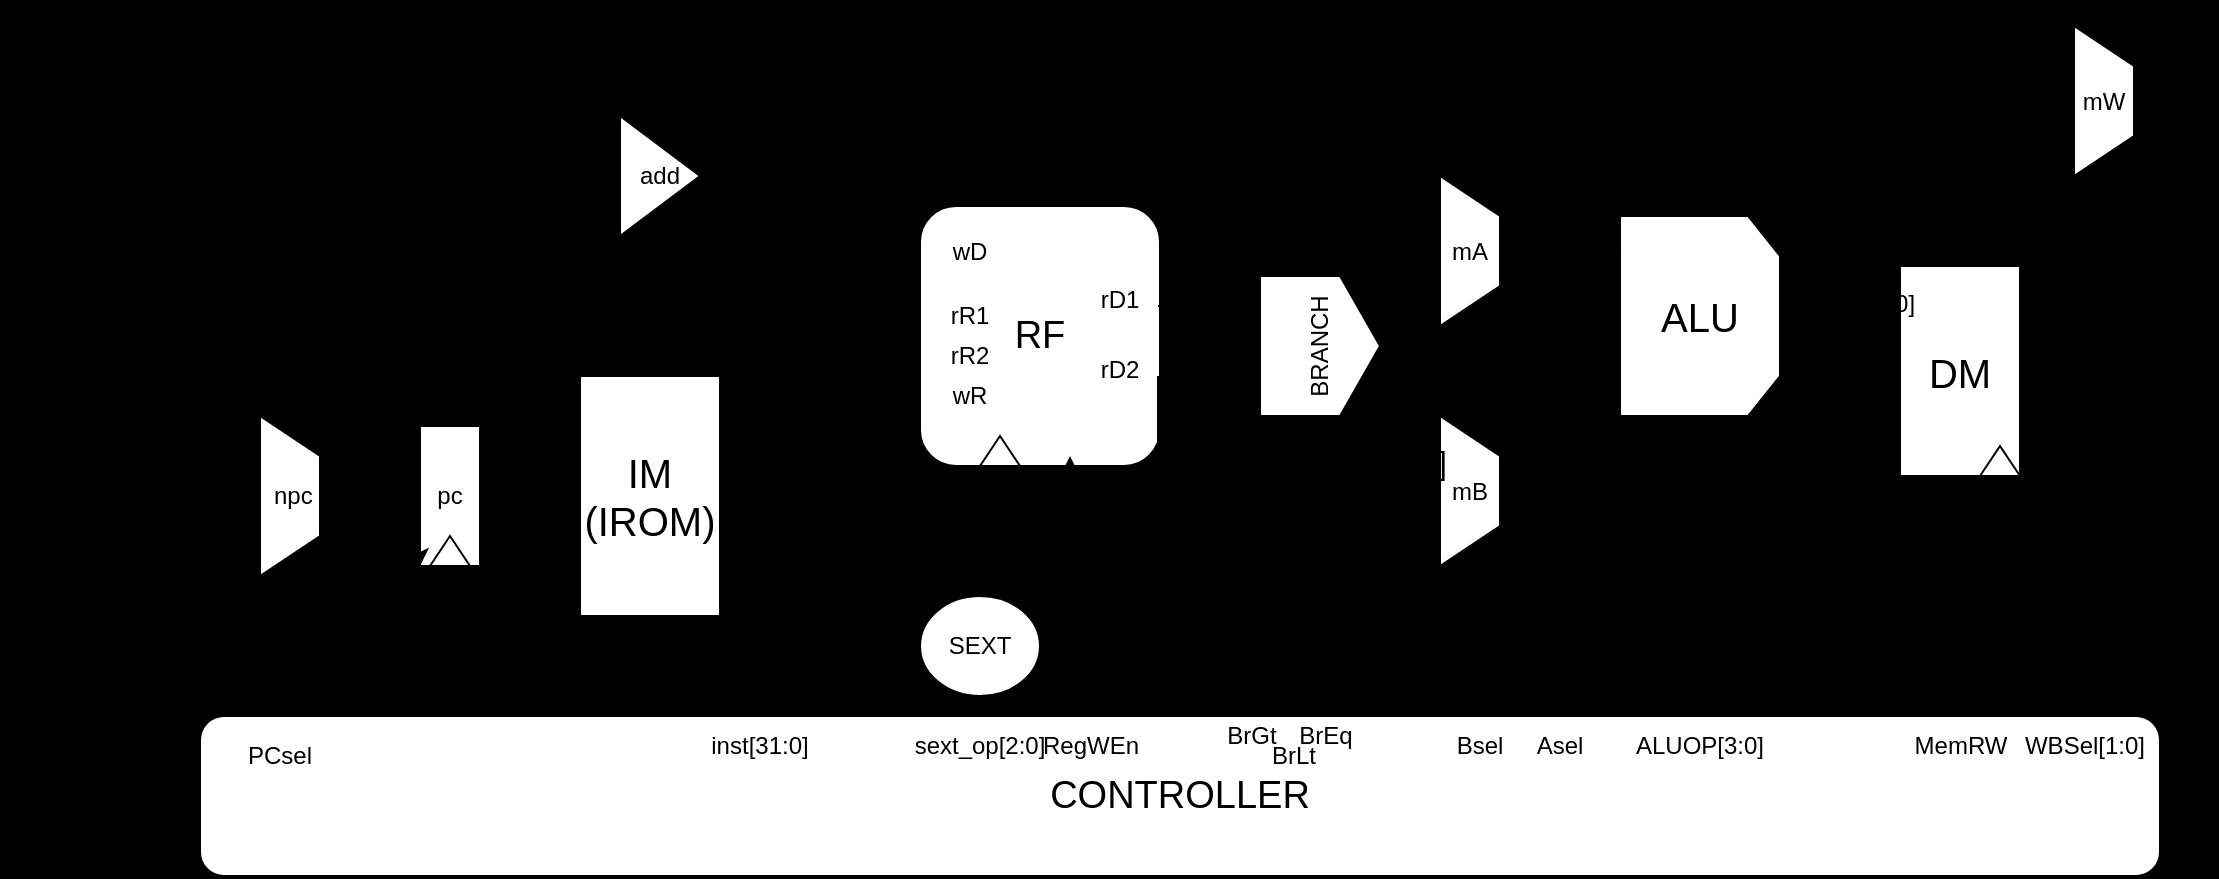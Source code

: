 <mxfile>
    <diagram id="o2puwUGjfyMfg6W-QxOe" name="第 1 页">
        <mxGraphModel dx="1316" dy="486" grid="1" gridSize="10" guides="1" tooltips="1" connect="1" arrows="1" fold="1" page="1" pageScale="1" pageWidth="827" pageHeight="1169" background="#000000" math="0" shadow="0">
            <root>
                <mxCell id="0"/>
                <mxCell id="1" parent="0"/>
                <mxCell id="12" style="edgeStyle=orthogonalEdgeStyle;html=1;fontSize=12;" parent="1" source="2" edge="1">
                    <mxGeometry relative="1" as="geometry">
                        <mxPoint x="270" y="750" as="targetPoint"/>
                        <Array as="points">
                            <mxPoint x="200" y="840"/>
                        </Array>
                    </mxGeometry>
                </mxCell>
                <mxCell id="27" style="edgeStyle=orthogonalEdgeStyle;html=1;fontSize=12;" parent="1" source="2" edge="1">
                    <mxGeometry relative="1" as="geometry">
                        <mxPoint x="270" y="770" as="targetPoint"/>
                        <Array as="points">
                            <mxPoint x="200" y="840"/>
                            <mxPoint x="200" y="770"/>
                        </Array>
                    </mxGeometry>
                </mxCell>
                <mxCell id="28" style="edgeStyle=orthogonalEdgeStyle;html=1;fontSize=12;" parent="1" source="2" edge="1">
                    <mxGeometry relative="1" as="geometry">
                        <mxPoint x="270" y="790" as="targetPoint"/>
                        <Array as="points">
                            <mxPoint x="200" y="840"/>
                            <mxPoint x="200" y="790"/>
                        </Array>
                    </mxGeometry>
                </mxCell>
                <mxCell id="29" style="edgeStyle=orthogonalEdgeStyle;html=1;fontSize=12;" parent="1" source="2" edge="1">
                    <mxGeometry relative="1" as="geometry">
                        <mxPoint x="270" y="920" as="targetPoint"/>
                        <Array as="points">
                            <mxPoint x="200" y="840"/>
                            <mxPoint x="200" y="920"/>
                        </Array>
                    </mxGeometry>
                </mxCell>
                <mxCell id="2" value="&lt;font style=&quot;font-size: 20px&quot;&gt;IM&lt;br&gt;(IROM)&lt;br&gt;&lt;/font&gt;" style="rounded=0;whiteSpace=wrap;html=1;" parent="1" vertex="1">
                    <mxGeometry x="100" y="780" width="70" height="120" as="geometry"/>
                </mxCell>
                <mxCell id="18" style="edgeStyle=none;html=1;entryX=0;entryY=0.5;entryDx=0;entryDy=0;fontSize=12;" parent="1" source="3" target="2" edge="1">
                    <mxGeometry relative="1" as="geometry"/>
                </mxCell>
                <mxCell id="3" value="pc" style="rounded=0;whiteSpace=wrap;html=1;" parent="1" vertex="1">
                    <mxGeometry x="20" y="805" width="30" height="70" as="geometry"/>
                </mxCell>
                <mxCell id="6" value="&lt;span style=&quot;font-size: 12px&quot;&gt;addr&lt;/span&gt;" style="text;html=1;align=center;verticalAlign=middle;resizable=0;points=[];autosize=1;strokeColor=none;fillColor=none;fontSize=20;" parent="1" vertex="1">
                    <mxGeometry x="60" y="840" width="40" height="30" as="geometry"/>
                </mxCell>
                <mxCell id="7" value="&lt;font style=&quot;font-size: 19px&quot;&gt;CONTROLLER&lt;/font&gt;" style="rounded=1;whiteSpace=wrap;html=1;fontSize=12;" parent="1" vertex="1">
                    <mxGeometry x="-90" y="950" width="980" height="80" as="geometry"/>
                </mxCell>
                <mxCell id="10" value="" style="endArrow=classic;html=1;fontSize=12;" parent="1" target="24" edge="1">
                    <mxGeometry width="50" height="50" relative="1" as="geometry">
                        <mxPoint x="192" y="840" as="sourcePoint"/>
                        <mxPoint x="240" y="780" as="targetPoint"/>
                        <Array as="points">
                            <mxPoint x="192" y="860"/>
                        </Array>
                    </mxGeometry>
                </mxCell>
                <mxCell id="17" style="edgeStyle=none;html=1;exitX=0;exitY=0.25;exitDx=0;exitDy=0;entryX=0;entryY=1;entryDx=0;entryDy=0;fontSize=12;" parent="1" source="3" target="3" edge="1">
                    <mxGeometry relative="1" as="geometry"/>
                </mxCell>
                <mxCell id="19" value="" style="endArrow=classic;html=1;fontSize=12;edgeStyle=orthogonalEdgeStyle;exitX=0.485;exitY=0;exitDx=0;exitDy=0;exitPerimeter=0;entryX=0;entryY=0.75;entryDx=0;entryDy=0;" parent="1" source="6" target="21" edge="1">
                    <mxGeometry width="50" height="50" relative="1" as="geometry">
                        <mxPoint x="79.41" y="835" as="sourcePoint"/>
                        <mxPoint x="79" y="690" as="targetPoint"/>
                    </mxGeometry>
                </mxCell>
                <mxCell id="81" style="edgeStyle=orthogonalEdgeStyle;html=1;fontSize=12;entryX=0.75;entryY=1;entryDx=0;entryDy=0;exitX=1;exitY=0.5;exitDx=0;exitDy=0;" parent="1" source="21" target="69" edge="1">
                    <mxGeometry relative="1" as="geometry">
                        <mxPoint x="-120" y="860" as="targetPoint"/>
                        <Array as="points">
                            <mxPoint x="190" y="680"/>
                            <mxPoint x="190" y="620"/>
                            <mxPoint x="-100" y="620"/>
                            <mxPoint x="-100" y="860"/>
                        </Array>
                    </mxGeometry>
                </mxCell>
                <mxCell id="21" value="add" style="triangle;whiteSpace=wrap;html=1;fontSize=12;" parent="1" vertex="1">
                    <mxGeometry x="120" y="650" width="40" height="60" as="geometry"/>
                </mxCell>
                <mxCell id="22" value="" style="endArrow=classic;html=1;fontSize=12;" parent="1" edge="1">
                    <mxGeometry width="50" height="50" relative="1" as="geometry">
                        <mxPoint x="80" y="670" as="sourcePoint"/>
                        <mxPoint x="120" y="670" as="targetPoint"/>
                    </mxGeometry>
                </mxCell>
                <mxCell id="23" value="+4" style="text;html=1;align=center;verticalAlign=middle;resizable=0;points=[];autosize=1;strokeColor=none;fillColor=none;fontSize=12;" parent="1" vertex="1">
                    <mxGeometry x="90" y="650" width="30" height="20" as="geometry"/>
                </mxCell>
                <mxCell id="24" value="inst[31:0]" style="text;html=1;strokeColor=none;fillColor=none;align=center;verticalAlign=middle;whiteSpace=wrap;rounded=0;fontSize=12;" parent="1" vertex="1">
                    <mxGeometry x="160" y="950" width="60" height="30" as="geometry"/>
                </mxCell>
                <mxCell id="25" value="" style="endArrow=classic;html=1;fontSize=12;entryX=1;entryY=0.5;entryDx=0;entryDy=0;" parent="1" target="69" edge="1">
                    <mxGeometry width="50" height="50" relative="1" as="geometry">
                        <mxPoint x="-45" y="950" as="sourcePoint"/>
                        <mxPoint x="40" y="875" as="targetPoint"/>
                    </mxGeometry>
                </mxCell>
                <mxCell id="26" value="PCsel" style="text;html=1;strokeColor=none;fillColor=none;align=center;verticalAlign=middle;whiteSpace=wrap;rounded=0;fontSize=12;" parent="1" vertex="1">
                    <mxGeometry x="-80" y="955" width="60" height="30" as="geometry"/>
                </mxCell>
                <mxCell id="33" style="edgeStyle=orthogonalEdgeStyle;html=1;fontSize=12;entryX=0.75;entryY=1;entryDx=0;entryDy=0;" parent="1" source="30" target="67" edge="1">
                    <mxGeometry relative="1" as="geometry">
                        <mxPoint x="510" y="870" as="targetPoint"/>
                        <Array as="points">
                            <mxPoint x="510" y="915"/>
                            <mxPoint x="510" y="856"/>
                        </Array>
                    </mxGeometry>
                </mxCell>
                <mxCell id="30" value="SEXT" style="ellipse;whiteSpace=wrap;html=1;fontSize=12;" parent="1" vertex="1">
                    <mxGeometry x="270" y="890" width="60" height="50" as="geometry"/>
                </mxCell>
                <mxCell id="31" value="" style="endArrow=classic;html=1;fontSize=12;exitX=0.5;exitY=0;exitDx=0;exitDy=0;" parent="1" source="32" edge="1">
                    <mxGeometry width="50" height="50" relative="1" as="geometry">
                        <mxPoint x="250" y="990" as="sourcePoint"/>
                        <mxPoint x="300" y="940" as="targetPoint"/>
                    </mxGeometry>
                </mxCell>
                <mxCell id="32" value="sext_op[2:0]" style="text;html=1;strokeColor=none;fillColor=none;align=center;verticalAlign=middle;whiteSpace=wrap;rounded=0;fontSize=12;" parent="1" vertex="1">
                    <mxGeometry x="270" y="950" width="60" height="30" as="geometry"/>
                </mxCell>
                <mxCell id="34" value="Imm[31:0]" style="text;html=1;align=center;verticalAlign=middle;resizable=0;points=[];autosize=1;strokeColor=none;fillColor=none;fontSize=12;" parent="1" vertex="1">
                    <mxGeometry x="345" y="900" width="70" height="20" as="geometry"/>
                </mxCell>
                <mxCell id="35" value="&lt;font style=&quot;font-size: 19px&quot;&gt;RF&lt;/font&gt;" style="rounded=1;whiteSpace=wrap;html=1;fontSize=12;" parent="1" vertex="1">
                    <mxGeometry x="270" y="695" width="120" height="130" as="geometry"/>
                </mxCell>
                <mxCell id="36" value="rR1" style="text;html=1;strokeColor=none;fillColor=none;align=center;verticalAlign=middle;whiteSpace=wrap;rounded=0;fontSize=12;" parent="1" vertex="1">
                    <mxGeometry x="270" y="740" width="50" height="20" as="geometry"/>
                </mxCell>
                <mxCell id="37" value="rR2" style="text;html=1;strokeColor=none;fillColor=none;align=center;verticalAlign=middle;whiteSpace=wrap;rounded=0;fontSize=12;" parent="1" vertex="1">
                    <mxGeometry x="270" y="760" width="50" height="20" as="geometry"/>
                </mxCell>
                <mxCell id="38" value="wR" style="text;html=1;strokeColor=none;fillColor=none;align=center;verticalAlign=middle;whiteSpace=wrap;rounded=0;fontSize=12;" parent="1" vertex="1">
                    <mxGeometry x="270" y="780" width="50" height="20" as="geometry"/>
                </mxCell>
                <mxCell id="43" value="inst[19:15]" style="text;html=1;align=center;verticalAlign=middle;resizable=0;points=[];autosize=1;strokeColor=none;fillColor=none;fontSize=12;" parent="1" vertex="1">
                    <mxGeometry x="205" y="730" width="70" height="20" as="geometry"/>
                </mxCell>
                <mxCell id="44" value="inst[24:20]" style="text;html=1;align=center;verticalAlign=middle;resizable=0;points=[];autosize=1;strokeColor=none;fillColor=none;fontSize=12;" parent="1" vertex="1">
                    <mxGeometry x="205" y="750" width="70" height="20" as="geometry"/>
                </mxCell>
                <mxCell id="45" value="inst[11:7]" style="text;html=1;align=center;verticalAlign=middle;resizable=0;points=[];autosize=1;strokeColor=none;fillColor=none;fontSize=12;" parent="1" vertex="1">
                    <mxGeometry x="210" y="770" width="60" height="20" as="geometry"/>
                </mxCell>
                <mxCell id="46" value="wD" style="text;html=1;strokeColor=none;fillColor=none;align=center;verticalAlign=middle;whiteSpace=wrap;rounded=0;fontSize=12;" parent="1" vertex="1">
                    <mxGeometry x="265" y="702.5" width="60" height="30" as="geometry"/>
                </mxCell>
                <mxCell id="48" value="&lt;span style=&quot;font-size: 12px&quot;&gt;rD1&lt;/span&gt;" style="text;html=1;strokeColor=none;fillColor=none;align=center;verticalAlign=middle;whiteSpace=wrap;rounded=0;fontSize=19;" parent="1" vertex="1">
                    <mxGeometry x="340" y="725" width="60" height="30" as="geometry"/>
                </mxCell>
                <mxCell id="49" value="&lt;span style=&quot;font-size: 12px&quot;&gt;rD2&lt;/span&gt;" style="text;html=1;strokeColor=none;fillColor=none;align=center;verticalAlign=middle;whiteSpace=wrap;rounded=0;fontSize=19;" parent="1" vertex="1">
                    <mxGeometry x="340" y="760" width="60" height="30" as="geometry"/>
                </mxCell>
                <mxCell id="51" value="BRANCH" style="shape=offPageConnector;whiteSpace=wrap;html=1;fontSize=12;rotation=-90;size=0.333;" parent="1" vertex="1">
                    <mxGeometry x="435" y="735" width="70" height="60" as="geometry"/>
                </mxCell>
                <mxCell id="87" style="edgeStyle=none;html=1;" parent="1" source="52" edge="1">
                    <mxGeometry relative="1" as="geometry">
                        <mxPoint x="760" y="750" as="targetPoint"/>
                    </mxGeometry>
                </mxCell>
                <mxCell id="52" value="&lt;font style=&quot;font-size: 20px&quot;&gt;ALU&lt;/font&gt;" style="shape=loopLimit;whiteSpace=wrap;html=1;fontSize=12;direction=south;" parent="1" vertex="1">
                    <mxGeometry x="620" y="700" width="80" height="100" as="geometry"/>
                </mxCell>
                <mxCell id="54" value="" style="endArrow=classic;html=1;fontSize=12;" parent="1" edge="1">
                    <mxGeometry width="50" height="50" relative="1" as="geometry">
                        <mxPoint x="389" y="745" as="sourcePoint"/>
                        <mxPoint x="439" y="745" as="targetPoint"/>
                        <Array as="points"/>
                    </mxGeometry>
                </mxCell>
                <mxCell id="55" value="" style="endArrow=classic;html=1;fontSize=12;" parent="1" edge="1">
                    <mxGeometry width="50" height="50" relative="1" as="geometry">
                        <mxPoint x="390" y="780" as="sourcePoint"/>
                        <mxPoint x="440" y="780" as="targetPoint"/>
                    </mxGeometry>
                </mxCell>
                <mxCell id="57" value="" style="endArrow=classic;html=1;fontSize=12;" parent="1" edge="1">
                    <mxGeometry width="50" height="50" relative="1" as="geometry">
                        <mxPoint x="345" y="950" as="sourcePoint"/>
                        <mxPoint x="345" y="820" as="targetPoint"/>
                    </mxGeometry>
                </mxCell>
                <mxCell id="58" value="RegWEn" style="text;html=1;align=center;verticalAlign=middle;resizable=0;points=[];autosize=1;strokeColor=none;fillColor=none;fontSize=12;" parent="1" vertex="1">
                    <mxGeometry x="325" y="955" width="60" height="20" as="geometry"/>
                </mxCell>
                <mxCell id="60" value="" style="endArrow=classic;html=1;fontSize=12;entryX=0.5;entryY=0;entryDx=0;entryDy=0;" parent="1" edge="1">
                    <mxGeometry width="50" height="50" relative="1" as="geometry">
                        <mxPoint x="458" y="800" as="sourcePoint"/>
                        <mxPoint x="458" y="950" as="targetPoint"/>
                    </mxGeometry>
                </mxCell>
                <mxCell id="61" value="" style="endArrow=classic;html=1;fontSize=12;entryX=0.596;entryY=-0.008;entryDx=0;entryDy=0;entryPerimeter=0;exitX=0;exitY=0.5;exitDx=0;exitDy=0;" parent="1" source="51" edge="1">
                    <mxGeometry width="50" height="50" relative="1" as="geometry">
                        <mxPoint x="469.48" y="805.48" as="sourcePoint"/>
                        <mxPoint x="470.52" y="950" as="targetPoint"/>
                    </mxGeometry>
                </mxCell>
                <mxCell id="63" value="BrLt" style="text;html=1;strokeColor=none;fillColor=none;align=center;verticalAlign=middle;whiteSpace=wrap;rounded=0;fontSize=12;" parent="1" vertex="1">
                    <mxGeometry x="434" y="960" width="46" height="20" as="geometry"/>
                </mxCell>
                <mxCell id="66" value="BrEq" style="text;html=1;strokeColor=none;fillColor=none;align=center;verticalAlign=middle;whiteSpace=wrap;rounded=0;fontSize=12;" parent="1" vertex="1">
                    <mxGeometry x="450" y="950" width="46" height="20" as="geometry"/>
                </mxCell>
                <mxCell id="74" style="edgeStyle=orthogonalEdgeStyle;html=1;entryX=0.75;entryY=1;entryDx=0;entryDy=0;fontSize=12;" parent="1" source="67" target="52" edge="1">
                    <mxGeometry relative="1" as="geometry"/>
                </mxCell>
                <mxCell id="67" value="mB" style="shape=trapezoid;perimeter=trapezoidPerimeter;whiteSpace=wrap;html=1;fixedSize=1;fontSize=12;direction=south;" parent="1" vertex="1">
                    <mxGeometry x="530" y="800" width="30" height="75" as="geometry"/>
                </mxCell>
                <mxCell id="70" style="edgeStyle=orthogonalEdgeStyle;html=1;fontSize=12;" parent="1" source="69" edge="1">
                    <mxGeometry relative="1" as="geometry">
                        <mxPoint x="20" y="840" as="targetPoint"/>
                    </mxGeometry>
                </mxCell>
                <mxCell id="69" value="&amp;nbsp;npc" style="shape=trapezoid;perimeter=trapezoidPerimeter;whiteSpace=wrap;html=1;fixedSize=1;fontSize=12;direction=south;" parent="1" vertex="1">
                    <mxGeometry x="-60" y="800" width="30" height="80" as="geometry"/>
                </mxCell>
                <mxCell id="72" style="edgeStyle=orthogonalEdgeStyle;html=1;entryX=0.18;entryY=0.992;entryDx=0;entryDy=0;entryPerimeter=0;fontSize=12;" parent="1" source="71" target="52" edge="1">
                    <mxGeometry relative="1" as="geometry"/>
                </mxCell>
                <mxCell id="71" value="mA" style="shape=trapezoid;perimeter=trapezoidPerimeter;whiteSpace=wrap;html=1;fixedSize=1;fontSize=12;direction=south;" parent="1" vertex="1">
                    <mxGeometry x="530" y="680" width="30" height="75" as="geometry"/>
                </mxCell>
                <mxCell id="75" value="" style="endArrow=classic;html=1;fontSize=12;entryX=0.5;entryY=1;entryDx=0;entryDy=0;edgeStyle=orthogonalEdgeStyle;" parent="1" target="67" edge="1">
                    <mxGeometry width="50" height="50" relative="1" as="geometry">
                        <mxPoint x="414" y="780" as="sourcePoint"/>
                        <mxPoint x="414" y="840" as="targetPoint"/>
                        <Array as="points">
                            <mxPoint x="414" y="838"/>
                        </Array>
                    </mxGeometry>
                </mxCell>
                <mxCell id="76" value="" style="endArrow=classic;html=1;fontSize=12;entryX=1;entryY=0.25;entryDx=0;entryDy=0;exitX=0.5;exitY=0;exitDx=0;exitDy=0;" parent="1" source="77" target="67" edge="1">
                    <mxGeometry width="50" height="50" relative="1" as="geometry">
                        <mxPoint x="545" y="940" as="sourcePoint"/>
                        <mxPoint x="520" y="780" as="targetPoint"/>
                        <Array as="points"/>
                    </mxGeometry>
                </mxCell>
                <mxCell id="77" value="Bsel" style="text;html=1;strokeColor=none;fillColor=none;align=center;verticalAlign=middle;whiteSpace=wrap;rounded=0;fontSize=12;" parent="1" vertex="1">
                    <mxGeometry x="520" y="950" width="60" height="30" as="geometry"/>
                </mxCell>
                <mxCell id="78" value="" style="endArrow=classic;html=1;fontSize=12;edgeStyle=orthogonalEdgeStyle;exitX=0.5;exitY=0;exitDx=0;exitDy=0;" parent="1" source="79" edge="1">
                    <mxGeometry width="50" height="50" relative="1" as="geometry">
                        <mxPoint x="600" y="930" as="sourcePoint"/>
                        <mxPoint x="546" y="746" as="targetPoint"/>
                        <Array as="points">
                            <mxPoint x="570" y="950"/>
                            <mxPoint x="570" y="791"/>
                            <mxPoint x="546" y="791"/>
                        </Array>
                    </mxGeometry>
                </mxCell>
                <mxCell id="79" value="Asel" style="text;html=1;strokeColor=none;fillColor=none;align=center;verticalAlign=middle;whiteSpace=wrap;rounded=0;fontSize=12;" parent="1" vertex="1">
                    <mxGeometry x="560" y="950" width="60" height="30" as="geometry"/>
                </mxCell>
                <mxCell id="80" value="" style="endArrow=classic;html=1;fontSize=12;edgeStyle=orthogonalEdgeStyle;" parent="1" edge="1">
                    <mxGeometry width="50" height="50" relative="1" as="geometry">
                        <mxPoint x="420" y="745" as="sourcePoint"/>
                        <mxPoint x="530" y="720" as="targetPoint"/>
                        <Array as="points">
                            <mxPoint x="400" y="745"/>
                            <mxPoint x="400" y="720"/>
                        </Array>
                    </mxGeometry>
                </mxCell>
                <mxCell id="82" value="" style="endArrow=classic;html=1;fontSize=12;edgeStyle=orthogonalEdgeStyle;entryX=0.096;entryY=1.011;entryDx=0;entryDy=0;entryPerimeter=0;" parent="1" target="71" edge="1">
                    <mxGeometry width="50" height="50" relative="1" as="geometry">
                        <mxPoint x="80" y="760" as="sourcePoint"/>
                        <mxPoint x="200" y="600" as="targetPoint"/>
                        <Array as="points">
                            <mxPoint x="80" y="740"/>
                            <mxPoint x="200" y="740"/>
                            <mxPoint x="200" y="687"/>
                        </Array>
                    </mxGeometry>
                </mxCell>
                <mxCell id="83" value="ALUOP[3:0]" style="text;html=1;strokeColor=none;fillColor=none;align=center;verticalAlign=middle;whiteSpace=wrap;rounded=0;fontSize=12;" parent="1" vertex="1">
                    <mxGeometry x="630" y="950" width="60" height="30" as="geometry"/>
                </mxCell>
                <mxCell id="84" value="" style="endArrow=classic;html=1;fontSize=12;entryX=1;entryY=0.5;entryDx=0;entryDy=0;" parent="1" target="52" edge="1">
                    <mxGeometry width="50" height="50" relative="1" as="geometry">
                        <mxPoint x="660" y="950" as="sourcePoint"/>
                        <mxPoint x="710" y="900" as="targetPoint"/>
                    </mxGeometry>
                </mxCell>
                <mxCell id="102" style="edgeStyle=orthogonalEdgeStyle;html=1;fontSize=12;entryX=0.75;entryY=1;entryDx=0;entryDy=0;" parent="1" source="88" target="100" edge="1">
                    <mxGeometry relative="1" as="geometry">
                        <mxPoint x="830" y="660" as="targetPoint"/>
                        <Array as="points">
                            <mxPoint x="830" y="777"/>
                            <mxPoint x="830" y="661"/>
                        </Array>
                    </mxGeometry>
                </mxCell>
                <mxCell id="88" value="&lt;font style=&quot;font-size: 20px&quot;&gt;DM&lt;/font&gt;" style="rounded=0;whiteSpace=wrap;html=1;" parent="1" vertex="1">
                    <mxGeometry x="760" y="725" width="60" height="105" as="geometry"/>
                </mxCell>
                <mxCell id="89" value="" style="triangle;whiteSpace=wrap;html=1;direction=north;" parent="1" vertex="1">
                    <mxGeometry x="25" y="860" width="20" height="15" as="geometry"/>
                </mxCell>
                <mxCell id="90" value="" style="triangle;whiteSpace=wrap;html=1;direction=north;" parent="1" vertex="1">
                    <mxGeometry x="300" y="810" width="20" height="15" as="geometry"/>
                </mxCell>
                <mxCell id="92" value="" style="triangle;whiteSpace=wrap;html=1;direction=north;" parent="1" vertex="1">
                    <mxGeometry x="800" y="815" width="20" height="15" as="geometry"/>
                </mxCell>
                <mxCell id="93" value="&lt;font style=&quot;font-size: 12px&quot;&gt;addr[31:0]&lt;/font&gt;" style="text;html=1;align=center;verticalAlign=middle;resizable=0;points=[];autosize=1;strokeColor=none;fillColor=none;fontSize=20;" parent="1" vertex="1">
                    <mxGeometry x="705" y="725" width="70" height="30" as="geometry"/>
                </mxCell>
                <mxCell id="94" value="" style="endArrow=classic;html=1;fontSize=12;edgeStyle=orthogonalEdgeStyle;entryX=-0.002;entryY=0.653;entryDx=0;entryDy=0;entryPerimeter=0;" parent="1" target="88" edge="1">
                    <mxGeometry width="50" height="50" relative="1" as="geometry">
                        <mxPoint x="389" y="780" as="sourcePoint"/>
                        <mxPoint x="720" y="800" as="targetPoint"/>
                        <Array as="points">
                            <mxPoint x="389" y="880"/>
                            <mxPoint x="720" y="880"/>
                            <mxPoint x="720" y="794"/>
                        </Array>
                    </mxGeometry>
                </mxCell>
                <mxCell id="95" value="ddata" style="text;html=1;align=center;verticalAlign=middle;resizable=0;points=[];autosize=1;strokeColor=none;fillColor=none;fontSize=12;" parent="1" vertex="1">
                    <mxGeometry x="715" y="800" width="50" height="20" as="geometry"/>
                </mxCell>
                <mxCell id="97" value="" style="endArrow=classic;html=1;fontSize=12;exitX=0.898;exitY=-0.019;exitDx=0;exitDy=0;exitPerimeter=0;entryX=0.5;entryY=1;entryDx=0;entryDy=0;" parent="1" source="7" target="88" edge="1">
                    <mxGeometry width="50" height="50" relative="1" as="geometry">
                        <mxPoint x="600" y="740" as="sourcePoint"/>
                        <mxPoint x="797" y="827" as="targetPoint"/>
                    </mxGeometry>
                </mxCell>
                <mxCell id="98" value="MemRW" style="text;html=1;align=center;verticalAlign=middle;resizable=0;points=[];autosize=1;strokeColor=none;fillColor=none;fontSize=12;" parent="1" vertex="1">
                    <mxGeometry x="760" y="955" width="60" height="20" as="geometry"/>
                </mxCell>
                <mxCell id="99" value="WBSel[1:0]" style="text;html=1;align=center;verticalAlign=middle;resizable=0;points=[];autosize=1;strokeColor=none;fillColor=none;fontSize=12;" parent="1" vertex="1">
                    <mxGeometry x="812" y="955" width="80" height="20" as="geometry"/>
                </mxCell>
                <mxCell id="103" style="edgeStyle=orthogonalEdgeStyle;html=1;fontSize=12;" parent="1" source="100" edge="1">
                    <mxGeometry relative="1" as="geometry">
                        <mxPoint x="270" y="717" as="targetPoint"/>
                        <Array as="points">
                            <mxPoint x="910" y="643"/>
                            <mxPoint x="910" y="600"/>
                            <mxPoint x="-84" y="600"/>
                            <mxPoint x="-84" y="717"/>
                        </Array>
                    </mxGeometry>
                </mxCell>
                <mxCell id="100" value="mW" style="shape=trapezoid;perimeter=trapezoidPerimeter;whiteSpace=wrap;html=1;fixedSize=1;fontSize=12;direction=south;" parent="1" vertex="1">
                    <mxGeometry x="847" y="605" width="30" height="75" as="geometry"/>
                </mxCell>
                <mxCell id="101" value="" style="endArrow=classic;html=1;fontSize=12;entryX=1;entryY=0.5;entryDx=0;entryDy=0;" parent="1" target="100" edge="1">
                    <mxGeometry width="50" height="50" relative="1" as="geometry">
                        <mxPoint x="862" y="950" as="sourcePoint"/>
                        <mxPoint x="900" y="900" as="targetPoint"/>
                    </mxGeometry>
                </mxCell>
                <mxCell id="106" value="" style="endArrow=classic;html=1;fontSize=12;edgeStyle=orthogonalEdgeStyle;entryX=0.5;entryY=1;entryDx=0;entryDy=0;exitX=0.026;exitY=0.816;exitDx=0;exitDy=0;exitPerimeter=0;" parent="1" source="93" target="100" edge="1">
                    <mxGeometry width="50" height="50" relative="1" as="geometry">
                        <mxPoint x="720" y="740" as="sourcePoint"/>
                        <mxPoint x="720" y="640" as="targetPoint"/>
                        <Array as="points">
                            <mxPoint x="720" y="643"/>
                        </Array>
                    </mxGeometry>
                </mxCell>
                <mxCell id="107" value="" style="endArrow=classic;html=1;fontSize=12;entryX=0.25;entryY=1;entryDx=0;entryDy=0;" parent="1" target="100" edge="1">
                    <mxGeometry width="50" height="50" relative="1" as="geometry">
                        <mxPoint x="190" y="624" as="sourcePoint"/>
                        <mxPoint x="545" y="630" as="targetPoint"/>
                    </mxGeometry>
                </mxCell>
                <mxCell id="110" value="pc" style="text;html=1;align=center;verticalAlign=middle;resizable=0;points=[];autosize=1;strokeColor=none;fillColor=none;fontSize=16;" parent="1" vertex="1">
                    <mxGeometry x="475" y="660" width="30" height="20" as="geometry"/>
                </mxCell>
                <mxCell id="111" value="rD1[31:0]" style="text;html=1;align=center;verticalAlign=middle;resizable=0;points=[];autosize=1;strokeColor=none;fillColor=none;fontSize=16;" parent="1" vertex="1">
                    <mxGeometry x="450" y="700" width="80" height="20" as="geometry"/>
                </mxCell>
                <mxCell id="112" value="rD2[31:0]" style="text;html=1;align=center;verticalAlign=middle;resizable=0;points=[];autosize=1;strokeColor=none;fillColor=none;fontSize=16;" parent="1" vertex="1">
                    <mxGeometry x="460" y="812.5" width="80" height="20" as="geometry"/>
                </mxCell>
                <mxCell id="113" value="" style="endArrow=classic;html=1;fontSize=16;edgeStyle=orthogonalEdgeStyle;entryX=0.25;entryY=1;entryDx=0;entryDy=0;" parent="1" target="69" edge="1">
                    <mxGeometry width="50" height="50" relative="1" as="geometry">
                        <mxPoint x="720" y="650" as="sourcePoint"/>
                        <mxPoint x="-130" y="830" as="targetPoint"/>
                        <Array as="points">
                            <mxPoint x="-130" y="650"/>
                            <mxPoint x="-130" y="820"/>
                        </Array>
                    </mxGeometry>
                </mxCell>
                <mxCell id="116" value="ALU.c" style="text;html=1;align=center;verticalAlign=middle;resizable=0;points=[];autosize=1;strokeColor=none;fillColor=none;fontSize=16;" parent="1" vertex="1">
                    <mxGeometry x="-190" y="765" width="60" height="20" as="geometry"/>
                </mxCell>
                <mxCell id="117" value="wdata" style="text;html=1;align=center;verticalAlign=middle;resizable=0;points=[];autosize=1;strokeColor=none;fillColor=none;fontSize=12;" parent="1" vertex="1">
                    <mxGeometry x="215" y="700" width="50" height="20" as="geometry"/>
                </mxCell>
                <mxCell id="118" value="pc+4" style="text;html=1;align=center;verticalAlign=middle;resizable=0;points=[];autosize=1;strokeColor=none;fillColor=none;fontSize=12;" parent="1" vertex="1">
                    <mxGeometry x="-100" y="860" width="40" height="20" as="geometry"/>
                </mxCell>
                <mxCell id="121" value="inst[31:7]" style="text;html=1;align=center;verticalAlign=middle;resizable=0;points=[];autosize=1;strokeColor=none;fillColor=none;fontSize=12;" parent="1" vertex="1">
                    <mxGeometry x="205" y="900" width="60" height="20" as="geometry"/>
                </mxCell>
                <mxCell id="122" value="" style="endArrow=classic;html=1;fontSize=12;entryX=0.5;entryY=0;entryDx=0;entryDy=0;" parent="1" edge="1">
                    <mxGeometry width="50" height="50" relative="1" as="geometry">
                        <mxPoint x="440" y="800" as="sourcePoint"/>
                        <mxPoint x="440" y="950" as="targetPoint"/>
                    </mxGeometry>
                </mxCell>
                <mxCell id="123" value="BrGt" style="text;html=1;strokeColor=none;fillColor=none;align=center;verticalAlign=middle;whiteSpace=wrap;rounded=0;fontSize=12;" parent="1" vertex="1">
                    <mxGeometry x="413" y="950" width="46" height="20" as="geometry"/>
                </mxCell>
            </root>
        </mxGraphModel>
    </diagram>
</mxfile>